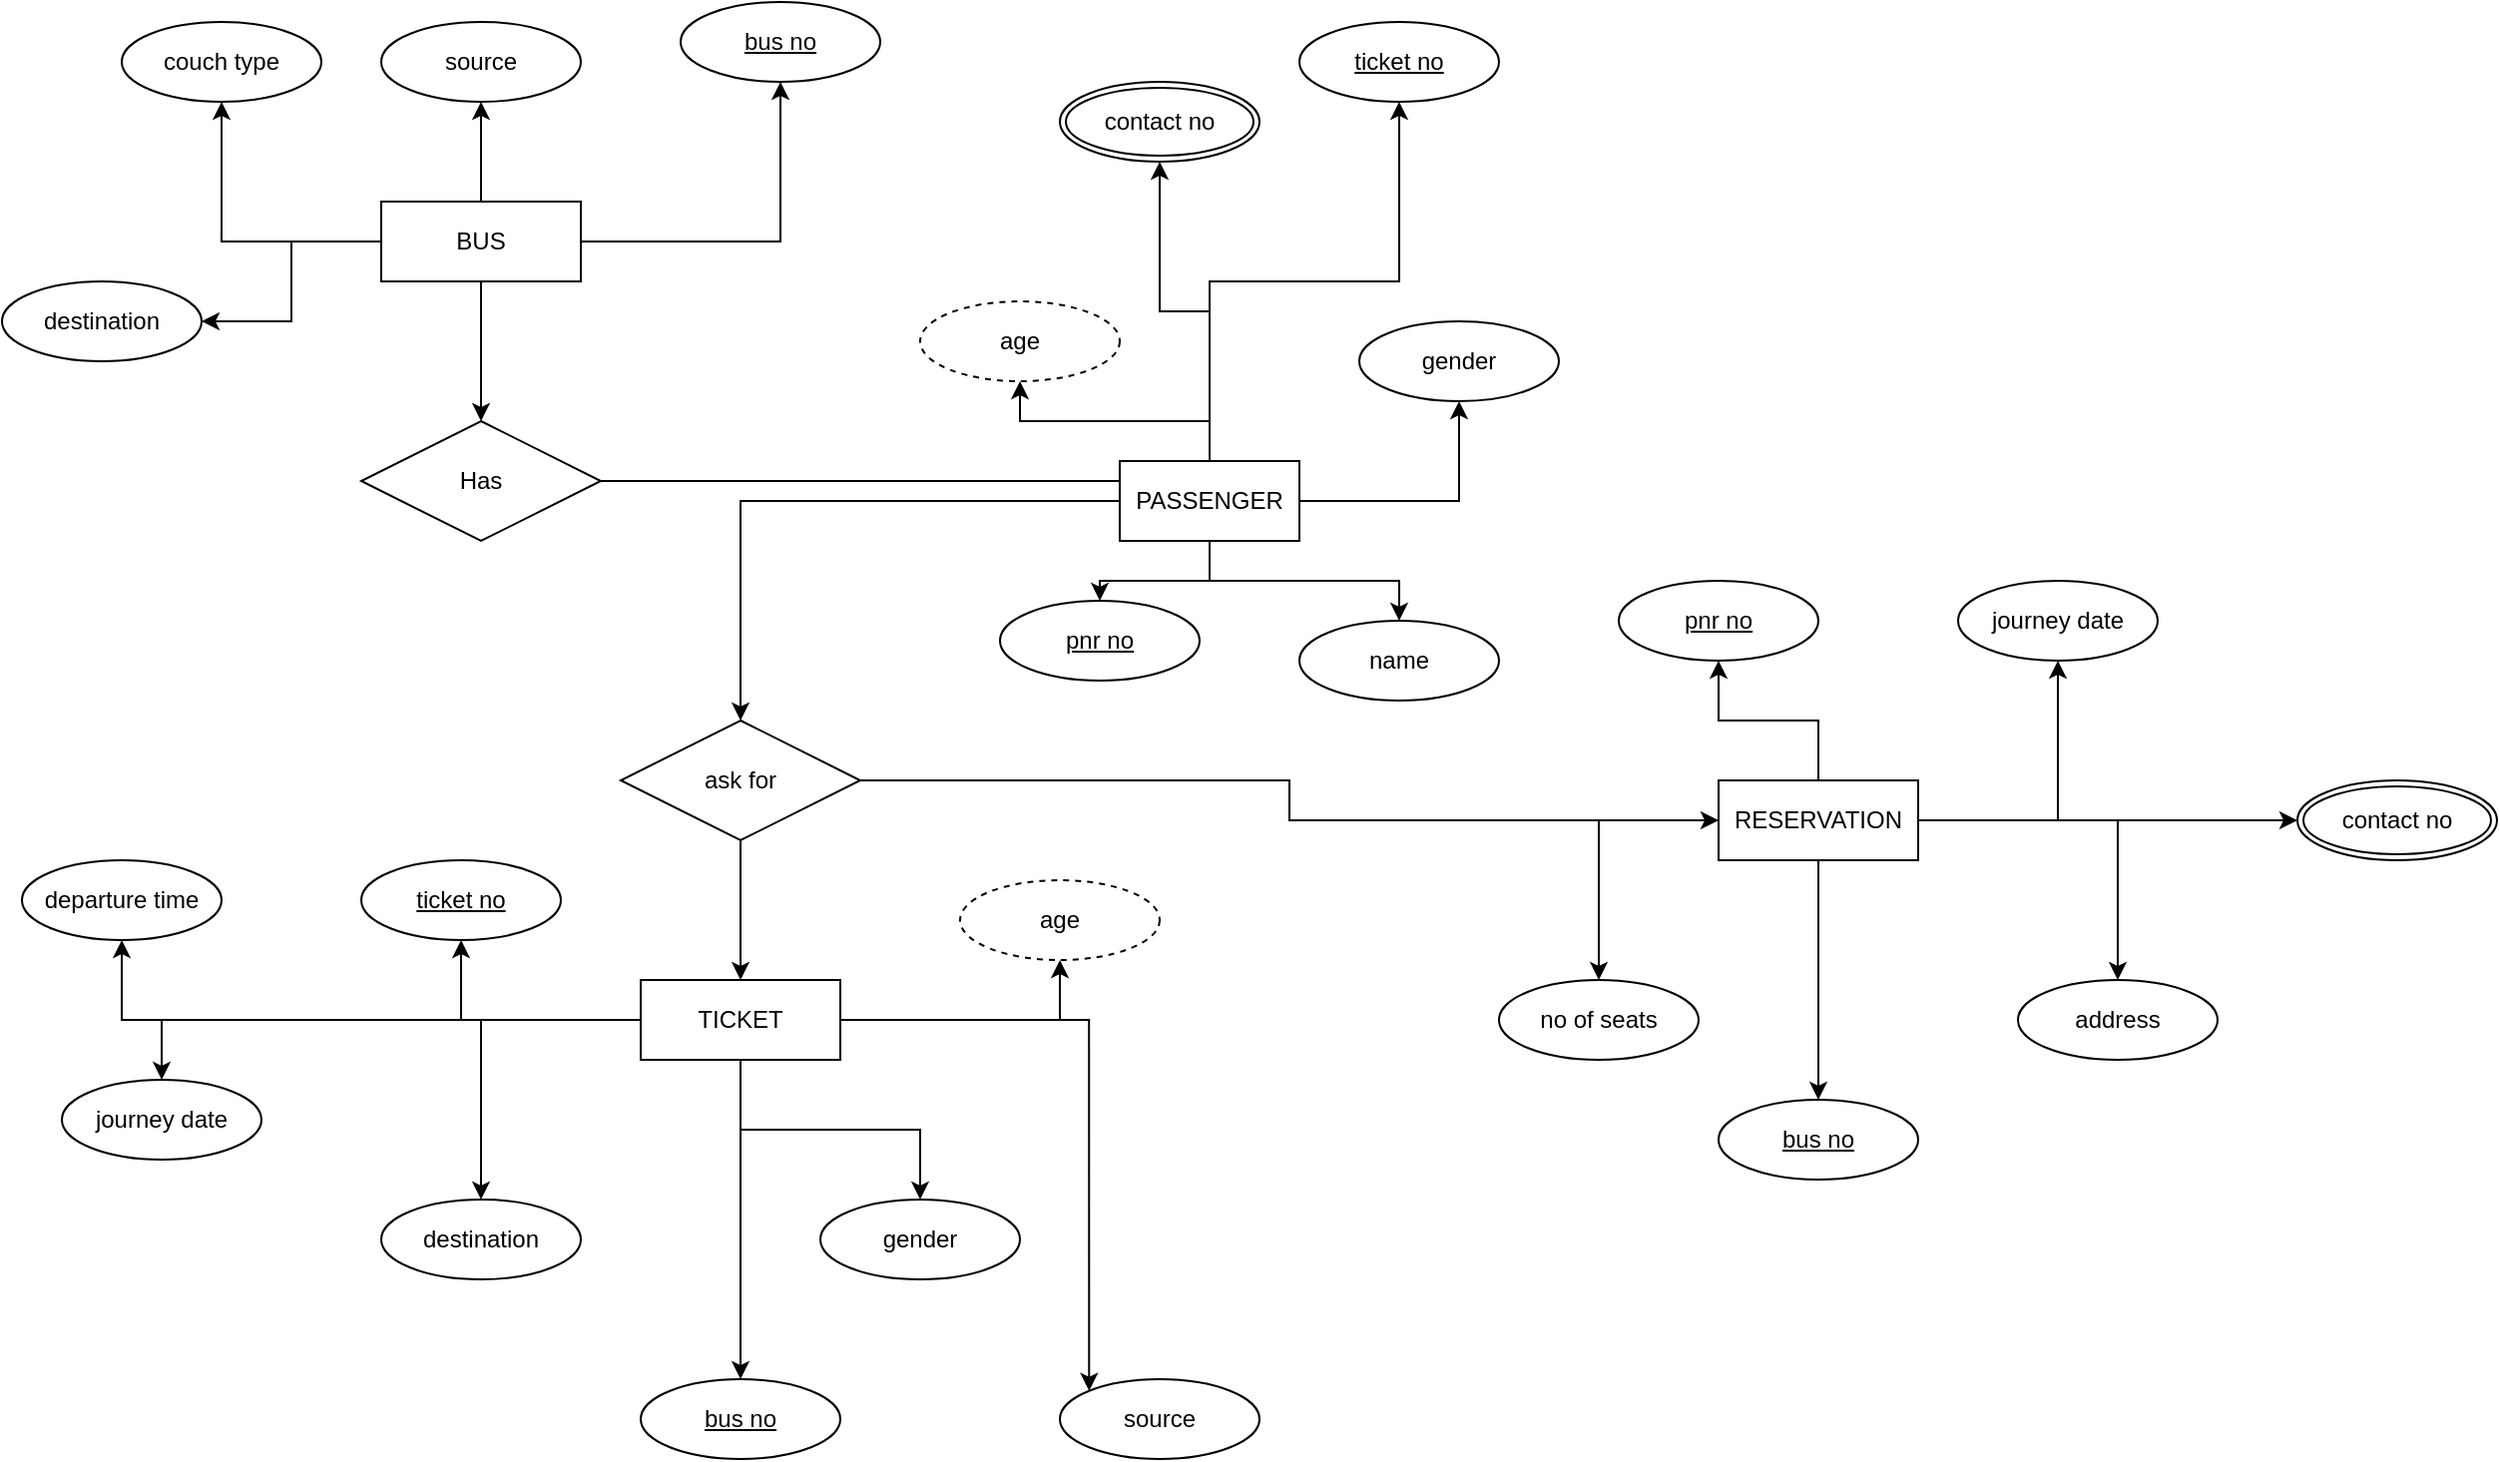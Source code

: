 <mxfile version="21.0.6" type="github">
  <diagram id="R2lEEEUBdFMjLlhIrx00" name="Page-1">
    <mxGraphModel dx="900" dy="978" grid="1" gridSize="10" guides="1" tooltips="1" connect="1" arrows="1" fold="1" page="1" pageScale="1" pageWidth="850" pageHeight="1100" math="0" shadow="0" extFonts="Permanent Marker^https://fonts.googleapis.com/css?family=Permanent+Marker">
      <root>
        <mxCell id="0" />
        <mxCell id="1" parent="0" />
        <mxCell id="7TTEI9mDdfezxJjzgfj3-1" value="" style="edgeStyle=orthogonalEdgeStyle;rounded=0;orthogonalLoop=1;jettySize=auto;html=1;" edge="1" parent="1" source="7TTEI9mDdfezxJjzgfj3-6" target="7TTEI9mDdfezxJjzgfj3-7">
          <mxGeometry relative="1" as="geometry" />
        </mxCell>
        <mxCell id="7TTEI9mDdfezxJjzgfj3-2" value="" style="edgeStyle=orthogonalEdgeStyle;rounded=0;orthogonalLoop=1;jettySize=auto;html=1;" edge="1" parent="1" source="7TTEI9mDdfezxJjzgfj3-6" target="7TTEI9mDdfezxJjzgfj3-8">
          <mxGeometry relative="1" as="geometry" />
        </mxCell>
        <mxCell id="7TTEI9mDdfezxJjzgfj3-4" value="" style="edgeStyle=orthogonalEdgeStyle;rounded=0;orthogonalLoop=1;jettySize=auto;html=1;" edge="1" parent="1" source="7TTEI9mDdfezxJjzgfj3-6" target="7TTEI9mDdfezxJjzgfj3-10">
          <mxGeometry relative="1" as="geometry" />
        </mxCell>
        <mxCell id="7TTEI9mDdfezxJjzgfj3-64" style="edgeStyle=orthogonalEdgeStyle;rounded=0;orthogonalLoop=1;jettySize=auto;html=1;" edge="1" parent="1" source="7TTEI9mDdfezxJjzgfj3-6" target="7TTEI9mDdfezxJjzgfj3-9">
          <mxGeometry relative="1" as="geometry" />
        </mxCell>
        <mxCell id="7TTEI9mDdfezxJjzgfj3-66" style="edgeStyle=orthogonalEdgeStyle;rounded=0;orthogonalLoop=1;jettySize=auto;html=1;exitX=0.5;exitY=1;exitDx=0;exitDy=0;" edge="1" parent="1" source="7TTEI9mDdfezxJjzgfj3-6" target="7TTEI9mDdfezxJjzgfj3-12">
          <mxGeometry relative="1" as="geometry" />
        </mxCell>
        <mxCell id="7TTEI9mDdfezxJjzgfj3-6" value="BUS" style="whiteSpace=wrap;html=1;align=center;rotation=0;" vertex="1" parent="1">
          <mxGeometry x="1090" y="130" width="100" height="40" as="geometry" />
        </mxCell>
        <mxCell id="7TTEI9mDdfezxJjzgfj3-7" value="couch type" style="ellipse;whiteSpace=wrap;html=1;align=center;" vertex="1" parent="1">
          <mxGeometry x="960" y="40" width="100" height="40" as="geometry" />
        </mxCell>
        <mxCell id="7TTEI9mDdfezxJjzgfj3-9" value="source" style="ellipse;whiteSpace=wrap;html=1;align=center;" vertex="1" parent="1">
          <mxGeometry x="1090" y="40" width="100" height="40" as="geometry" />
        </mxCell>
        <mxCell id="7TTEI9mDdfezxJjzgfj3-11" style="edgeStyle=orthogonalEdgeStyle;rounded=0;orthogonalLoop=1;jettySize=auto;html=1;entryX=0.444;entryY=0.25;entryDx=0;entryDy=0;entryPerimeter=0;" edge="1" parent="1" source="7TTEI9mDdfezxJjzgfj3-12" target="7TTEI9mDdfezxJjzgfj3-21">
          <mxGeometry relative="1" as="geometry" />
        </mxCell>
        <mxCell id="7TTEI9mDdfezxJjzgfj3-12" value="Has" style="shape=rhombus;perimeter=rhombusPerimeter;whiteSpace=wrap;html=1;align=center;" vertex="1" parent="1">
          <mxGeometry x="1080" y="240" width="120" height="60" as="geometry" />
        </mxCell>
        <mxCell id="7TTEI9mDdfezxJjzgfj3-13" value="" style="edgeStyle=orthogonalEdgeStyle;rounded=0;orthogonalLoop=1;jettySize=auto;html=1;" edge="1" parent="1" source="7TTEI9mDdfezxJjzgfj3-21" target="7TTEI9mDdfezxJjzgfj3-22">
          <mxGeometry relative="1" as="geometry" />
        </mxCell>
        <mxCell id="7TTEI9mDdfezxJjzgfj3-67" style="edgeStyle=orthogonalEdgeStyle;rounded=0;orthogonalLoop=1;jettySize=auto;html=1;" edge="1" parent="1" source="7TTEI9mDdfezxJjzgfj3-21" target="7TTEI9mDdfezxJjzgfj3-27">
          <mxGeometry relative="1" as="geometry" />
        </mxCell>
        <mxCell id="7TTEI9mDdfezxJjzgfj3-68" style="edgeStyle=orthogonalEdgeStyle;rounded=0;orthogonalLoop=1;jettySize=auto;html=1;" edge="1" parent="1" source="7TTEI9mDdfezxJjzgfj3-21" target="7TTEI9mDdfezxJjzgfj3-29">
          <mxGeometry relative="1" as="geometry" />
        </mxCell>
        <mxCell id="7TTEI9mDdfezxJjzgfj3-70" style="edgeStyle=orthogonalEdgeStyle;rounded=0;orthogonalLoop=1;jettySize=auto;html=1;entryX=0.5;entryY=0;entryDx=0;entryDy=0;" edge="1" parent="1" source="7TTEI9mDdfezxJjzgfj3-21" target="7TTEI9mDdfezxJjzgfj3-32">
          <mxGeometry relative="1" as="geometry" />
        </mxCell>
        <mxCell id="7TTEI9mDdfezxJjzgfj3-71" style="edgeStyle=orthogonalEdgeStyle;rounded=0;orthogonalLoop=1;jettySize=auto;html=1;entryX=0.5;entryY=1;entryDx=0;entryDy=0;" edge="1" parent="1" source="7TTEI9mDdfezxJjzgfj3-21" target="7TTEI9mDdfezxJjzgfj3-24">
          <mxGeometry relative="1" as="geometry" />
        </mxCell>
        <mxCell id="7TTEI9mDdfezxJjzgfj3-74" style="edgeStyle=orthogonalEdgeStyle;rounded=0;orthogonalLoop=1;jettySize=auto;html=1;" edge="1" parent="1" source="7TTEI9mDdfezxJjzgfj3-21" target="7TTEI9mDdfezxJjzgfj3-28">
          <mxGeometry relative="1" as="geometry" />
        </mxCell>
        <mxCell id="7TTEI9mDdfezxJjzgfj3-85" style="edgeStyle=orthogonalEdgeStyle;rounded=0;orthogonalLoop=1;jettySize=auto;html=1;entryX=0.5;entryY=1;entryDx=0;entryDy=0;" edge="1" parent="1" source="7TTEI9mDdfezxJjzgfj3-21" target="7TTEI9mDdfezxJjzgfj3-83">
          <mxGeometry relative="1" as="geometry" />
        </mxCell>
        <mxCell id="7TTEI9mDdfezxJjzgfj3-21" value="PASSENGER" style="whiteSpace=wrap;html=1;align=center;" vertex="1" parent="1">
          <mxGeometry x="1460" y="260" width="90" height="40" as="geometry" />
        </mxCell>
        <mxCell id="7TTEI9mDdfezxJjzgfj3-22" value="ticket no" style="ellipse;whiteSpace=wrap;html=1;align=center;fontStyle=4;" vertex="1" parent="1">
          <mxGeometry x="1550" y="40" width="100" height="40" as="geometry" />
        </mxCell>
        <mxCell id="7TTEI9mDdfezxJjzgfj3-24" value="gender" style="ellipse;whiteSpace=wrap;html=1;align=center;" vertex="1" parent="1">
          <mxGeometry x="1580" y="190" width="100" height="40" as="geometry" />
        </mxCell>
        <mxCell id="7TTEI9mDdfezxJjzgfj3-25" value="address" style="ellipse;whiteSpace=wrap;html=1;align=center;" vertex="1" parent="1">
          <mxGeometry x="1910" y="520" width="100" height="40" as="geometry" />
        </mxCell>
        <mxCell id="7TTEI9mDdfezxJjzgfj3-26" value="journey date" style="ellipse;whiteSpace=wrap;html=1;align=center;" vertex="1" parent="1">
          <mxGeometry x="1880" y="320" width="100" height="40" as="geometry" />
        </mxCell>
        <mxCell id="7TTEI9mDdfezxJjzgfj3-27" value="name" style="ellipse;whiteSpace=wrap;html=1;align=center;" vertex="1" parent="1">
          <mxGeometry x="1550" y="340" width="100" height="40" as="geometry" />
        </mxCell>
        <mxCell id="7TTEI9mDdfezxJjzgfj3-28" value="pnr no" style="ellipse;whiteSpace=wrap;html=1;align=center;fontStyle=4;" vertex="1" parent="1">
          <mxGeometry x="1400" y="330" width="100" height="40" as="geometry" />
        </mxCell>
        <mxCell id="7TTEI9mDdfezxJjzgfj3-29" value="contact no" style="ellipse;shape=doubleEllipse;margin=3;whiteSpace=wrap;html=1;align=center;" vertex="1" parent="1">
          <mxGeometry x="1430" y="70" width="100" height="40" as="geometry" />
        </mxCell>
        <mxCell id="7TTEI9mDdfezxJjzgfj3-31" style="edgeStyle=orthogonalEdgeStyle;rounded=0;orthogonalLoop=1;jettySize=auto;html=1;" edge="1" parent="1" source="7TTEI9mDdfezxJjzgfj3-32" target="7TTEI9mDdfezxJjzgfj3-48">
          <mxGeometry relative="1" as="geometry" />
        </mxCell>
        <mxCell id="7TTEI9mDdfezxJjzgfj3-91" style="edgeStyle=orthogonalEdgeStyle;rounded=0;orthogonalLoop=1;jettySize=auto;html=1;" edge="1" parent="1" source="7TTEI9mDdfezxJjzgfj3-32" target="7TTEI9mDdfezxJjzgfj3-41">
          <mxGeometry relative="1" as="geometry" />
        </mxCell>
        <mxCell id="7TTEI9mDdfezxJjzgfj3-32" value="ask for" style="shape=rhombus;perimeter=rhombusPerimeter;whiteSpace=wrap;html=1;align=center;" vertex="1" parent="1">
          <mxGeometry x="1210" y="390" width="120" height="60" as="geometry" />
        </mxCell>
        <mxCell id="7TTEI9mDdfezxJjzgfj3-34" value="" style="edgeStyle=orthogonalEdgeStyle;rounded=0;orthogonalLoop=1;jettySize=auto;html=1;" edge="1" parent="1" source="7TTEI9mDdfezxJjzgfj3-41" target="7TTEI9mDdfezxJjzgfj3-52">
          <mxGeometry relative="1" as="geometry" />
        </mxCell>
        <mxCell id="7TTEI9mDdfezxJjzgfj3-35" value="" style="edgeStyle=orthogonalEdgeStyle;rounded=0;orthogonalLoop=1;jettySize=auto;html=1;" edge="1" parent="1" source="7TTEI9mDdfezxJjzgfj3-41" target="7TTEI9mDdfezxJjzgfj3-51">
          <mxGeometry relative="1" as="geometry" />
        </mxCell>
        <mxCell id="7TTEI9mDdfezxJjzgfj3-37" style="edgeStyle=orthogonalEdgeStyle;rounded=0;orthogonalLoop=1;jettySize=auto;html=1;entryX=0;entryY=0;entryDx=0;entryDy=0;" edge="1" parent="1" source="7TTEI9mDdfezxJjzgfj3-41" target="7TTEI9mDdfezxJjzgfj3-49">
          <mxGeometry relative="1" as="geometry" />
        </mxCell>
        <mxCell id="7TTEI9mDdfezxJjzgfj3-39" style="edgeStyle=orthogonalEdgeStyle;rounded=0;orthogonalLoop=1;jettySize=auto;html=1;entryX=0.5;entryY=0;entryDx=0;entryDy=0;" edge="1" parent="1" source="7TTEI9mDdfezxJjzgfj3-41" target="7TTEI9mDdfezxJjzgfj3-56">
          <mxGeometry relative="1" as="geometry" />
        </mxCell>
        <mxCell id="7TTEI9mDdfezxJjzgfj3-40" style="edgeStyle=orthogonalEdgeStyle;rounded=0;orthogonalLoop=1;jettySize=auto;html=1;" edge="1" parent="1" source="7TTEI9mDdfezxJjzgfj3-41" target="7TTEI9mDdfezxJjzgfj3-55">
          <mxGeometry relative="1" as="geometry" />
        </mxCell>
        <mxCell id="7TTEI9mDdfezxJjzgfj3-79" style="edgeStyle=orthogonalEdgeStyle;rounded=0;orthogonalLoop=1;jettySize=auto;html=1;exitX=0;exitY=0.5;exitDx=0;exitDy=0;entryX=0.5;entryY=1;entryDx=0;entryDy=0;" edge="1" parent="1" source="7TTEI9mDdfezxJjzgfj3-41" target="7TTEI9mDdfezxJjzgfj3-50">
          <mxGeometry relative="1" as="geometry" />
        </mxCell>
        <mxCell id="7TTEI9mDdfezxJjzgfj3-81" style="edgeStyle=orthogonalEdgeStyle;rounded=0;orthogonalLoop=1;jettySize=auto;html=1;entryX=0.5;entryY=0;entryDx=0;entryDy=0;" edge="1" parent="1" source="7TTEI9mDdfezxJjzgfj3-41" target="7TTEI9mDdfezxJjzgfj3-54">
          <mxGeometry relative="1" as="geometry" />
        </mxCell>
        <mxCell id="7TTEI9mDdfezxJjzgfj3-87" style="edgeStyle=orthogonalEdgeStyle;rounded=0;orthogonalLoop=1;jettySize=auto;html=1;entryX=0.5;entryY=1;entryDx=0;entryDy=0;" edge="1" parent="1" source="7TTEI9mDdfezxJjzgfj3-41" target="7TTEI9mDdfezxJjzgfj3-86">
          <mxGeometry relative="1" as="geometry" />
        </mxCell>
        <mxCell id="7TTEI9mDdfezxJjzgfj3-41" value="TICKET" style="whiteSpace=wrap;html=1;align=center;" vertex="1" parent="1">
          <mxGeometry x="1220" y="520" width="100" height="40" as="geometry" />
        </mxCell>
        <mxCell id="7TTEI9mDdfezxJjzgfj3-42" value="" style="edgeStyle=orthogonalEdgeStyle;rounded=0;orthogonalLoop=1;jettySize=auto;html=1;" edge="1" parent="1" source="7TTEI9mDdfezxJjzgfj3-48" target="7TTEI9mDdfezxJjzgfj3-57">
          <mxGeometry relative="1" as="geometry" />
        </mxCell>
        <mxCell id="7TTEI9mDdfezxJjzgfj3-43" style="edgeStyle=orthogonalEdgeStyle;rounded=0;orthogonalLoop=1;jettySize=auto;html=1;" edge="1" parent="1" source="7TTEI9mDdfezxJjzgfj3-48" target="7TTEI9mDdfezxJjzgfj3-58">
          <mxGeometry relative="1" as="geometry" />
        </mxCell>
        <mxCell id="7TTEI9mDdfezxJjzgfj3-44" style="edgeStyle=orthogonalEdgeStyle;rounded=0;orthogonalLoop=1;jettySize=auto;html=1;" edge="1" parent="1" source="7TTEI9mDdfezxJjzgfj3-48" target="7TTEI9mDdfezxJjzgfj3-26">
          <mxGeometry relative="1" as="geometry" />
        </mxCell>
        <mxCell id="7TTEI9mDdfezxJjzgfj3-45" style="edgeStyle=orthogonalEdgeStyle;rounded=0;orthogonalLoop=1;jettySize=auto;html=1;" edge="1" parent="1" source="7TTEI9mDdfezxJjzgfj3-48" target="7TTEI9mDdfezxJjzgfj3-59">
          <mxGeometry relative="1" as="geometry" />
        </mxCell>
        <mxCell id="7TTEI9mDdfezxJjzgfj3-47" style="edgeStyle=orthogonalEdgeStyle;rounded=0;orthogonalLoop=1;jettySize=auto;html=1;" edge="1" parent="1" source="7TTEI9mDdfezxJjzgfj3-48" target="7TTEI9mDdfezxJjzgfj3-25">
          <mxGeometry relative="1" as="geometry" />
        </mxCell>
        <mxCell id="7TTEI9mDdfezxJjzgfj3-82" style="edgeStyle=orthogonalEdgeStyle;rounded=0;orthogonalLoop=1;jettySize=auto;html=1;" edge="1" parent="1" source="7TTEI9mDdfezxJjzgfj3-48" target="7TTEI9mDdfezxJjzgfj3-60">
          <mxGeometry relative="1" as="geometry" />
        </mxCell>
        <mxCell id="7TTEI9mDdfezxJjzgfj3-48" value="RESERVATION" style="whiteSpace=wrap;html=1;align=center;" vertex="1" parent="1">
          <mxGeometry x="1760" y="420" width="100" height="40" as="geometry" />
        </mxCell>
        <mxCell id="7TTEI9mDdfezxJjzgfj3-49" value="source" style="ellipse;whiteSpace=wrap;html=1;align=center;" vertex="1" parent="1">
          <mxGeometry x="1430" y="720" width="100" height="40" as="geometry" />
        </mxCell>
        <mxCell id="7TTEI9mDdfezxJjzgfj3-50" value="departure time" style="ellipse;whiteSpace=wrap;html=1;align=center;" vertex="1" parent="1">
          <mxGeometry x="910" y="460" width="100" height="40" as="geometry" />
        </mxCell>
        <mxCell id="7TTEI9mDdfezxJjzgfj3-51" value="journey date" style="ellipse;whiteSpace=wrap;html=1;align=center;" vertex="1" parent="1">
          <mxGeometry x="930" y="570" width="100" height="40" as="geometry" />
        </mxCell>
        <mxCell id="7TTEI9mDdfezxJjzgfj3-52" value="gender" style="ellipse;whiteSpace=wrap;html=1;align=center;" vertex="1" parent="1">
          <mxGeometry x="1310" y="630" width="100" height="40" as="geometry" />
        </mxCell>
        <mxCell id="7TTEI9mDdfezxJjzgfj3-54" value="destination" style="ellipse;whiteSpace=wrap;html=1;align=center;" vertex="1" parent="1">
          <mxGeometry x="1090" y="630" width="100" height="40" as="geometry" />
        </mxCell>
        <mxCell id="7TTEI9mDdfezxJjzgfj3-55" value="ticket no" style="ellipse;whiteSpace=wrap;html=1;align=center;fontStyle=4;" vertex="1" parent="1">
          <mxGeometry x="1080" y="460" width="100" height="40" as="geometry" />
        </mxCell>
        <mxCell id="7TTEI9mDdfezxJjzgfj3-56" value="bus no" style="ellipse;whiteSpace=wrap;html=1;align=center;fontStyle=4;" vertex="1" parent="1">
          <mxGeometry x="1220" y="720" width="100" height="40" as="geometry" />
        </mxCell>
        <mxCell id="7TTEI9mDdfezxJjzgfj3-57" value="pnr no" style="ellipse;whiteSpace=wrap;html=1;align=center;fontStyle=4;" vertex="1" parent="1">
          <mxGeometry x="1710" y="320" width="100" height="40" as="geometry" />
        </mxCell>
        <mxCell id="7TTEI9mDdfezxJjzgfj3-58" value="bus no" style="ellipse;whiteSpace=wrap;html=1;align=center;fontStyle=4;" vertex="1" parent="1">
          <mxGeometry x="1760" y="580" width="100" height="40" as="geometry" />
        </mxCell>
        <mxCell id="7TTEI9mDdfezxJjzgfj3-59" value="contact no" style="ellipse;shape=doubleEllipse;margin=3;whiteSpace=wrap;html=1;align=center;" vertex="1" parent="1">
          <mxGeometry x="2050" y="420" width="100" height="40" as="geometry" />
        </mxCell>
        <mxCell id="7TTEI9mDdfezxJjzgfj3-60" value="no of seats" style="ellipse;whiteSpace=wrap;html=1;align=center;" vertex="1" parent="1">
          <mxGeometry x="1650" y="520" width="100" height="40" as="geometry" />
        </mxCell>
        <mxCell id="7TTEI9mDdfezxJjzgfj3-10" value="destination" style="ellipse;whiteSpace=wrap;html=1;align=center;" vertex="1" parent="1">
          <mxGeometry x="900" y="170" width="100" height="40" as="geometry" />
        </mxCell>
        <mxCell id="7TTEI9mDdfezxJjzgfj3-62" value="" style="edgeStyle=orthogonalEdgeStyle;rounded=0;orthogonalLoop=1;jettySize=auto;html=1;endArrow=none;" edge="1" parent="1" source="7TTEI9mDdfezxJjzgfj3-6" target="7TTEI9mDdfezxJjzgfj3-8">
          <mxGeometry relative="1" as="geometry">
            <mxPoint x="1620" y="100" as="sourcePoint" />
            <mxPoint x="1350" y="60" as="targetPoint" />
          </mxGeometry>
        </mxCell>
        <mxCell id="7TTEI9mDdfezxJjzgfj3-8" value="bus no" style="ellipse;whiteSpace=wrap;html=1;align=center;fontStyle=4;" vertex="1" parent="1">
          <mxGeometry x="1240" y="30" width="100" height="40" as="geometry" />
        </mxCell>
        <mxCell id="7TTEI9mDdfezxJjzgfj3-83" value="age" style="ellipse;whiteSpace=wrap;html=1;align=center;dashed=1;" vertex="1" parent="1">
          <mxGeometry x="1360" y="180" width="100" height="40" as="geometry" />
        </mxCell>
        <mxCell id="7TTEI9mDdfezxJjzgfj3-86" value="age" style="ellipse;whiteSpace=wrap;html=1;align=center;dashed=1;" vertex="1" parent="1">
          <mxGeometry x="1380" y="470" width="100" height="40" as="geometry" />
        </mxCell>
      </root>
    </mxGraphModel>
  </diagram>
</mxfile>
